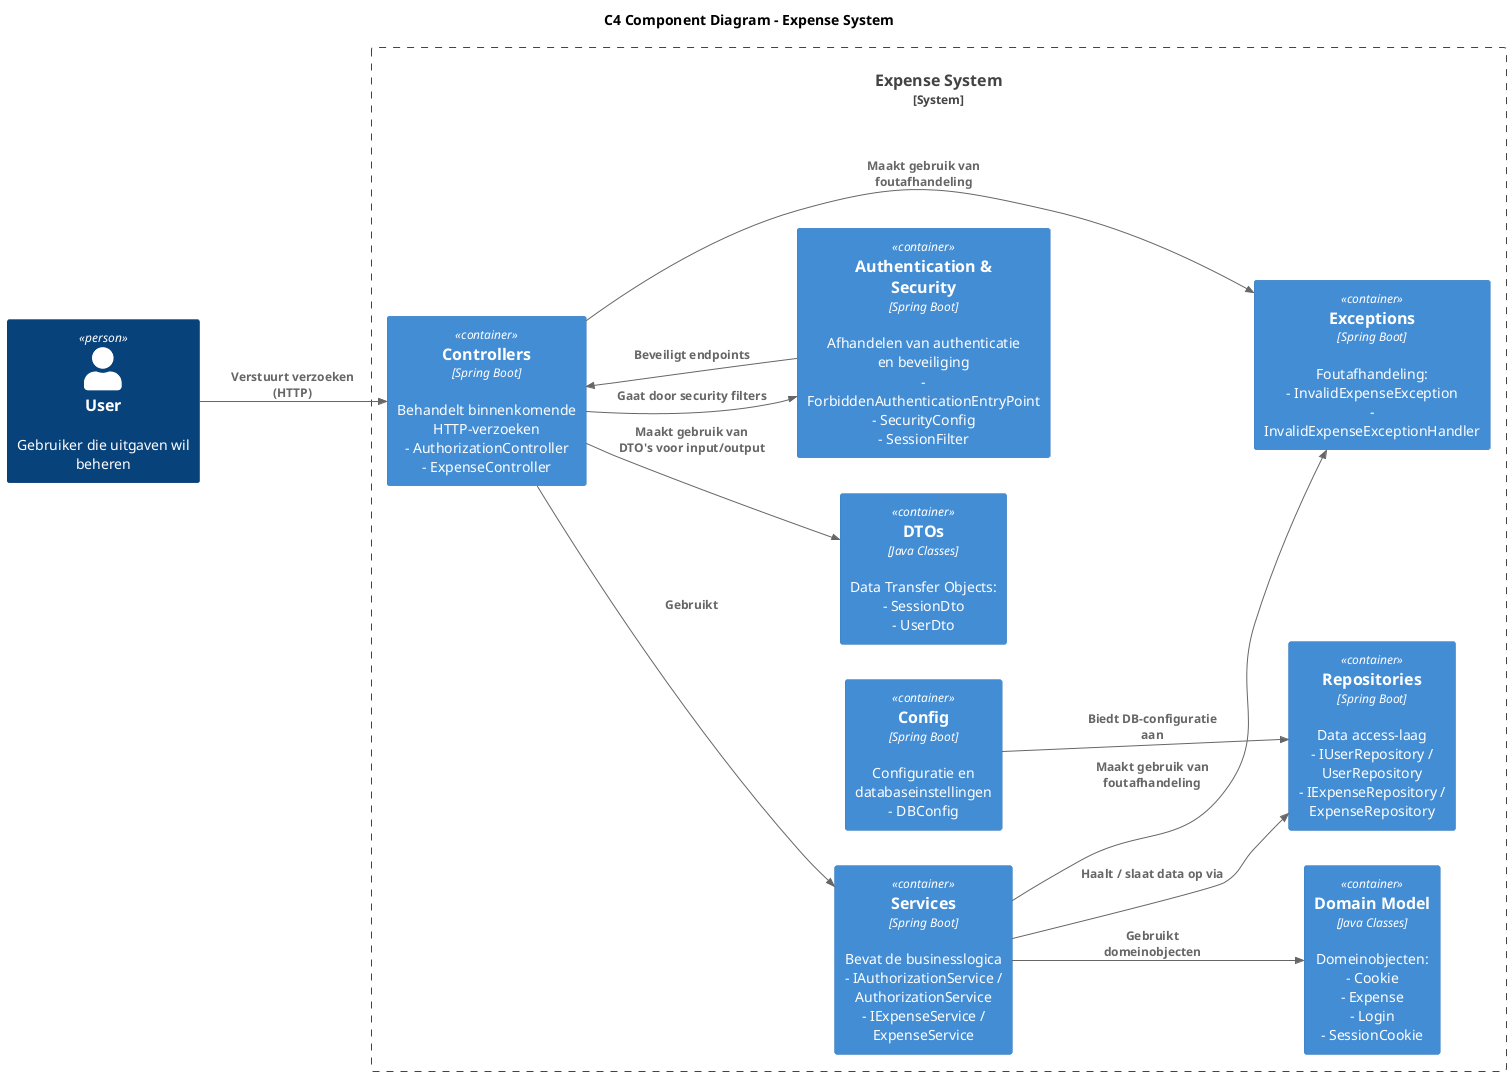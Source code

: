 @startuml
!include <C4/C4>
!include <C4/C4_Context>
!include <C4/C4_Container>

LAYOUT_LEFT_RIGHT()

title C4 Component Diagram - Expense System

Person(user, "User", "Gebruiker die uitgaven wil beheren")

System_Boundary(ExpenseSystem, "Expense System") {

  Container(Controllers, "Controllers", "Spring Boot", "Behandelt binnenkomende HTTP-verzoeken\n- AuthorizationController\n- ExpenseController")
  Container(Services, "Services", "Spring Boot", "Bevat de businesslogica\n- IAuthorizationService / AuthorizationService\n- IExpenseService / ExpenseService")
  Container(Repositories, "Repositories", "Spring Boot", "Data access-laag\n- IUserRepository / UserRepository\n- IExpenseRepository / ExpenseRepository")
  Container(Security, "Authentication & Security", "Spring Boot", "Afhandelen van authenticatie en beveiliging\n- ForbiddenAuthenticationEntryPoint\n- SecurityConfig\n- SessionFilter")
  Container(Config, "Config", "Spring Boot", "Configuratie en databaseinstellingen\n- DBConfig")
  Container(Domain, "Domain Model", "Java Classes", "Domeinobjecten:\n- Cookie\n- Expense\n- Login\n- SessionCookie")
  Container(DTOs, "DTOs", "Java Classes", "Data Transfer Objects:\n- SessionDto\n- UserDto")
  Container(Exceptions, "Exceptions", "Spring Boot", "Foutafhandeling:\n- InvalidExpenseException\n- InvalidExpenseExceptionHandler")

}

Rel(user, Controllers, "Verstuurt verzoeken (HTTP)")
Rel(Controllers, Services, "Gebruikt")
Rel(Services, Repositories, "Haalt / slaat data op via")
Rel(Controllers, Security, "Gaat door security filters")
Rel(Security, Controllers, "Beveiligt endpoints")
Rel(Config, Repositories, "Biedt DB-configuratie aan")
Rel(Services, Domain, "Gebruikt domeinobjecten")
Rel(Controllers, DTOs, "Maakt gebruik van DTO's voor input/output")
Rel(Controllers, Exceptions, "Maakt gebruik van foutafhandeling")
Rel(Services, Exceptions, "Maakt gebruik van foutafhandeling")

@enduml
